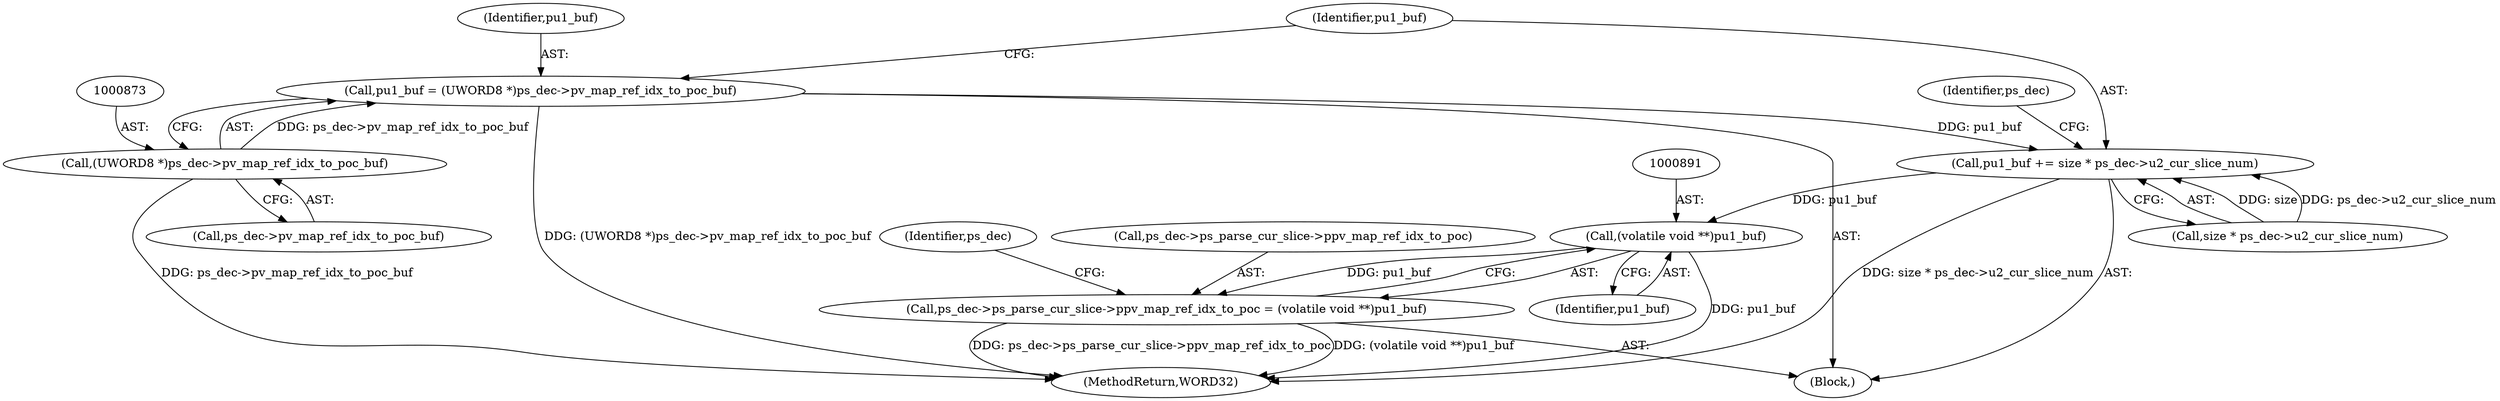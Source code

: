 digraph "0_Android_494561291a503840f385fbcd11d9bc5f4dc502b8_0@pointer" {
"1000870" [label="(Call,pu1_buf = (UWORD8 *)ps_dec->pv_map_ref_idx_to_poc_buf)"];
"1000872" [label="(Call,(UWORD8 *)ps_dec->pv_map_ref_idx_to_poc_buf)"];
"1000877" [label="(Call,pu1_buf += size * ps_dec->u2_cur_slice_num)"];
"1000890" [label="(Call,(volatile void **)pu1_buf)"];
"1000884" [label="(Call,ps_dec->ps_parse_cur_slice->ppv_map_ref_idx_to_poc = (volatile void **)pu1_buf)"];
"1001450" [label="(MethodReturn,WORD32)"];
"1000887" [label="(Identifier,ps_dec)"];
"1000890" [label="(Call,(volatile void **)pu1_buf)"];
"1000892" [label="(Identifier,pu1_buf)"];
"1000871" [label="(Identifier,pu1_buf)"];
"1000872" [label="(Call,(UWORD8 *)ps_dec->pv_map_ref_idx_to_poc_buf)"];
"1000896" [label="(Identifier,ps_dec)"];
"1000878" [label="(Identifier,pu1_buf)"];
"1000838" [label="(Block,)"];
"1000885" [label="(Call,ps_dec->ps_parse_cur_slice->ppv_map_ref_idx_to_poc)"];
"1000870" [label="(Call,pu1_buf = (UWORD8 *)ps_dec->pv_map_ref_idx_to_poc_buf)"];
"1000884" [label="(Call,ps_dec->ps_parse_cur_slice->ppv_map_ref_idx_to_poc = (volatile void **)pu1_buf)"];
"1000877" [label="(Call,pu1_buf += size * ps_dec->u2_cur_slice_num)"];
"1000879" [label="(Call,size * ps_dec->u2_cur_slice_num)"];
"1000874" [label="(Call,ps_dec->pv_map_ref_idx_to_poc_buf)"];
"1000870" -> "1000838"  [label="AST: "];
"1000870" -> "1000872"  [label="CFG: "];
"1000871" -> "1000870"  [label="AST: "];
"1000872" -> "1000870"  [label="AST: "];
"1000878" -> "1000870"  [label="CFG: "];
"1000870" -> "1001450"  [label="DDG: (UWORD8 *)ps_dec->pv_map_ref_idx_to_poc_buf"];
"1000872" -> "1000870"  [label="DDG: ps_dec->pv_map_ref_idx_to_poc_buf"];
"1000870" -> "1000877"  [label="DDG: pu1_buf"];
"1000872" -> "1000874"  [label="CFG: "];
"1000873" -> "1000872"  [label="AST: "];
"1000874" -> "1000872"  [label="AST: "];
"1000872" -> "1001450"  [label="DDG: ps_dec->pv_map_ref_idx_to_poc_buf"];
"1000877" -> "1000838"  [label="AST: "];
"1000877" -> "1000879"  [label="CFG: "];
"1000878" -> "1000877"  [label="AST: "];
"1000879" -> "1000877"  [label="AST: "];
"1000887" -> "1000877"  [label="CFG: "];
"1000877" -> "1001450"  [label="DDG: size * ps_dec->u2_cur_slice_num"];
"1000879" -> "1000877"  [label="DDG: size"];
"1000879" -> "1000877"  [label="DDG: ps_dec->u2_cur_slice_num"];
"1000877" -> "1000890"  [label="DDG: pu1_buf"];
"1000890" -> "1000884"  [label="AST: "];
"1000890" -> "1000892"  [label="CFG: "];
"1000891" -> "1000890"  [label="AST: "];
"1000892" -> "1000890"  [label="AST: "];
"1000884" -> "1000890"  [label="CFG: "];
"1000890" -> "1001450"  [label="DDG: pu1_buf"];
"1000890" -> "1000884"  [label="DDG: pu1_buf"];
"1000884" -> "1000838"  [label="AST: "];
"1000885" -> "1000884"  [label="AST: "];
"1000896" -> "1000884"  [label="CFG: "];
"1000884" -> "1001450"  [label="DDG: ps_dec->ps_parse_cur_slice->ppv_map_ref_idx_to_poc"];
"1000884" -> "1001450"  [label="DDG: (volatile void **)pu1_buf"];
}
